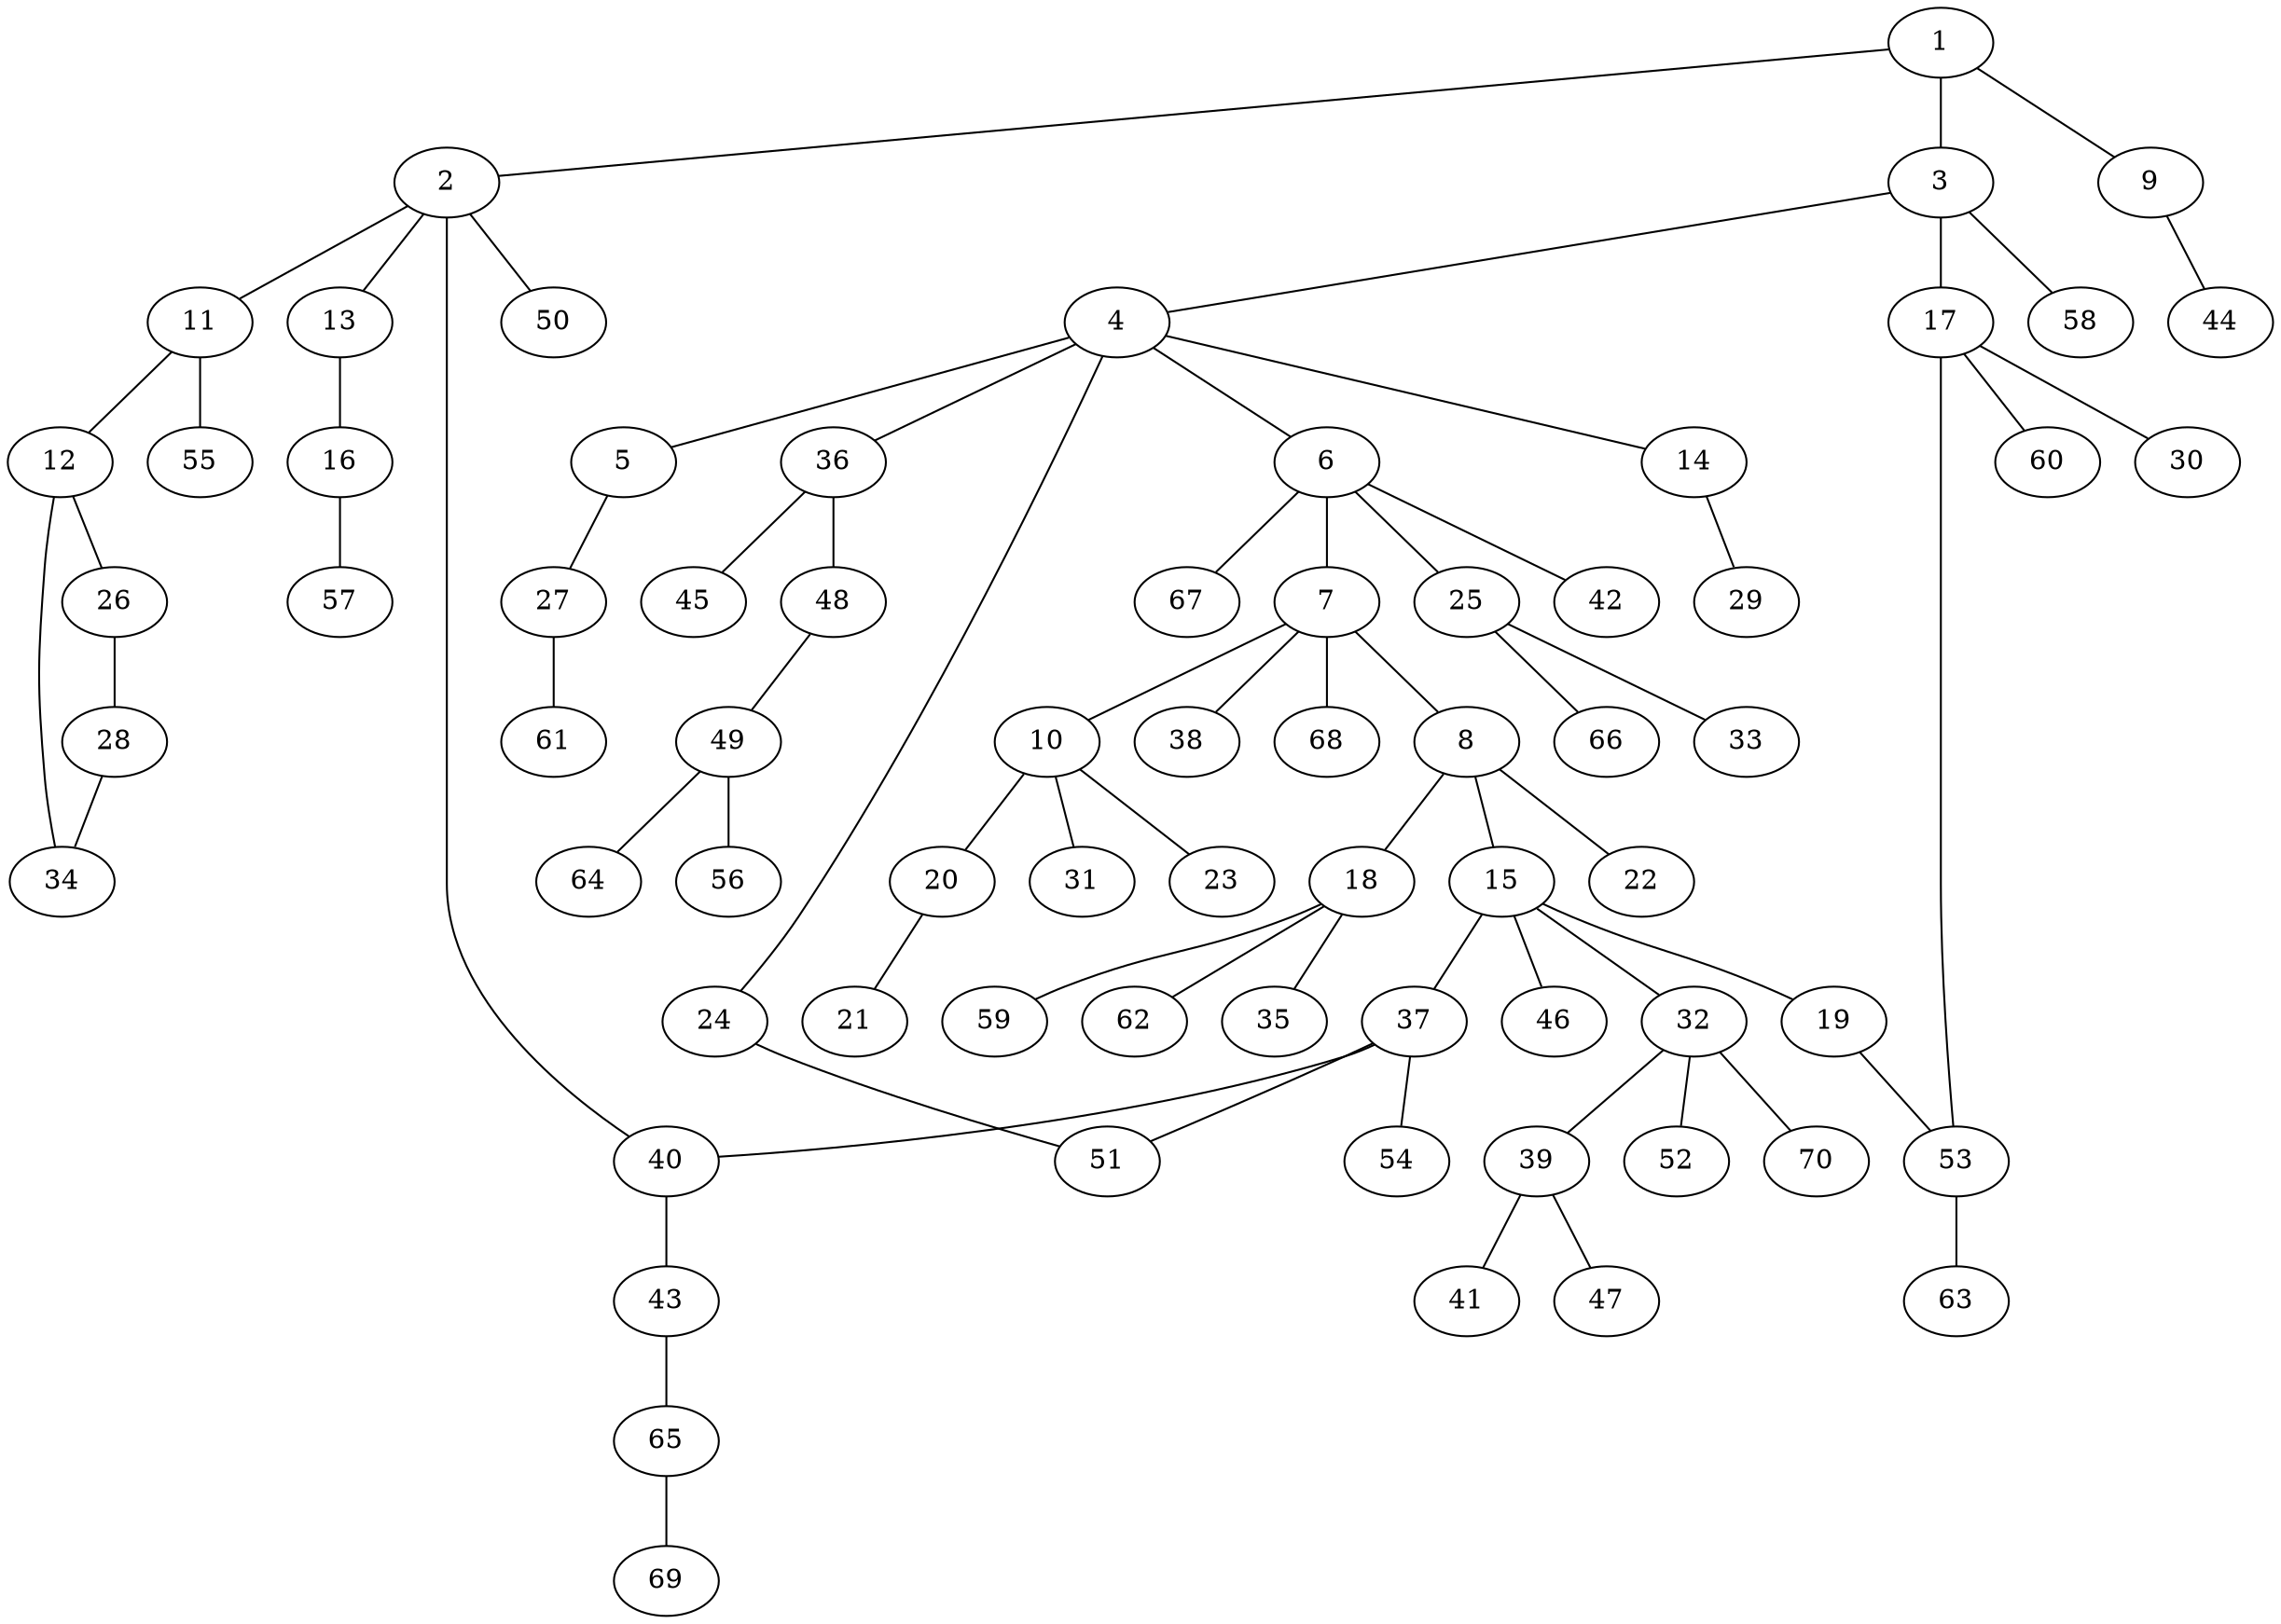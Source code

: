 graph graphname {1--2
1--3
1--9
2--11
2--13
2--40
2--50
3--4
3--17
3--58
4--5
4--6
4--14
4--24
4--36
5--27
6--7
6--25
6--42
6--67
7--8
7--10
7--38
7--68
8--15
8--18
8--22
9--44
10--20
10--23
10--31
11--12
11--55
12--26
12--34
13--16
14--29
15--19
15--32
15--37
15--46
16--57
17--30
17--53
17--60
18--35
18--59
18--62
19--53
20--21
24--51
25--33
25--66
26--28
27--61
28--34
32--39
32--52
32--70
36--45
36--48
37--40
37--51
37--54
39--41
39--47
40--43
43--65
48--49
49--56
49--64
53--63
65--69
}